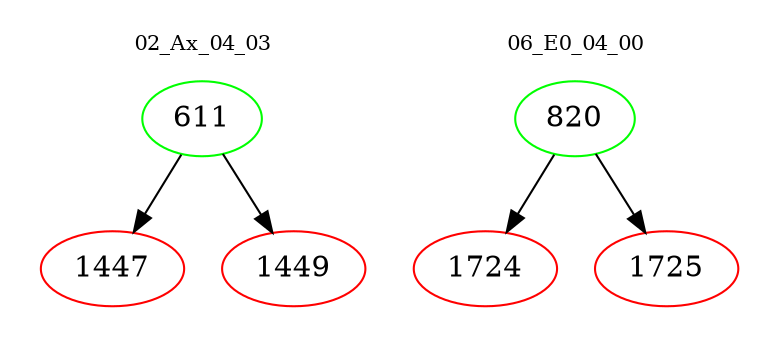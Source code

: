 digraph{
subgraph cluster_0 {
color = white
label = "02_Ax_04_03";
fontsize=10;
T0_611 [label="611", color="green"]
T0_611 -> T0_1447 [color="black"]
T0_1447 [label="1447", color="red"]
T0_611 -> T0_1449 [color="black"]
T0_1449 [label="1449", color="red"]
}
subgraph cluster_1 {
color = white
label = "06_E0_04_00";
fontsize=10;
T1_820 [label="820", color="green"]
T1_820 -> T1_1724 [color="black"]
T1_1724 [label="1724", color="red"]
T1_820 -> T1_1725 [color="black"]
T1_1725 [label="1725", color="red"]
}
}
